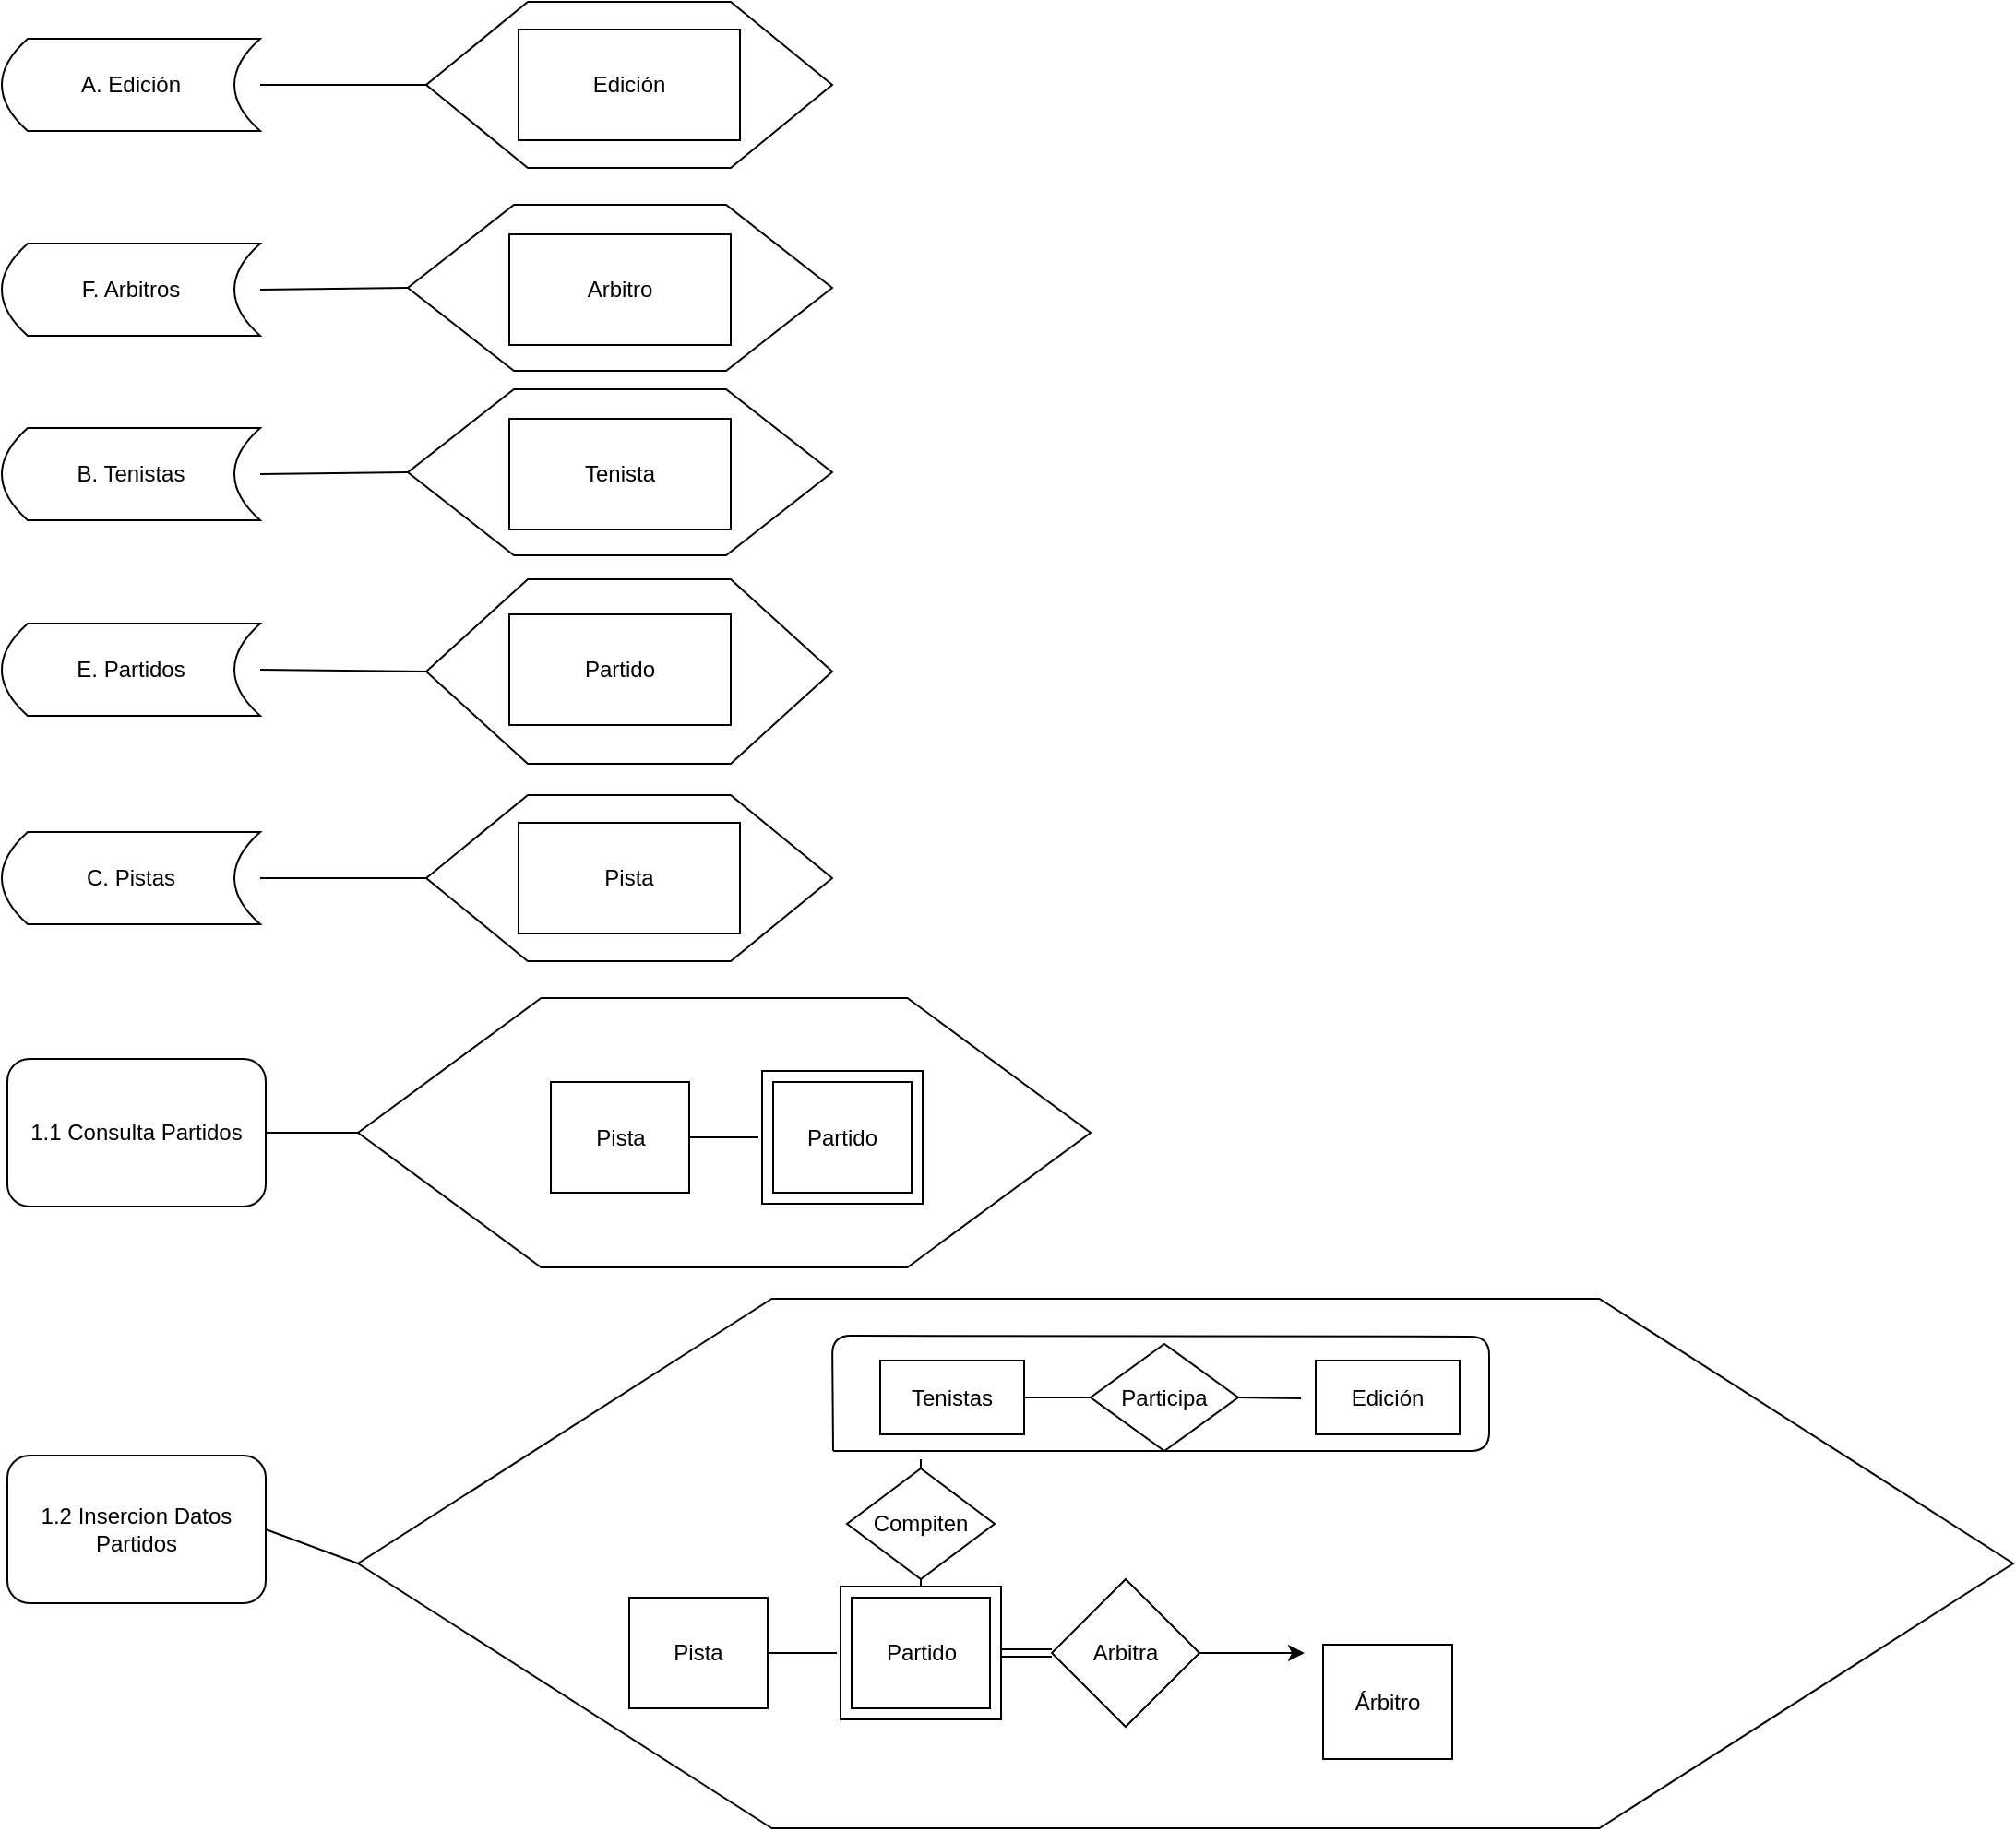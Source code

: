 <mxfile version="12.3.9" type="google" pages="1"><diagram id="QiBlBkInCPN6H4Tn7O7a" name="Page-1"><mxGraphModel dx="1902" dy="2193" grid="1" gridSize="10" guides="1" tooltips="1" connect="1" arrows="1" fold="1" page="1" pageScale="1" pageWidth="827" pageHeight="1169" math="0" shadow="0"><root><mxCell id="0"/><mxCell id="1" parent="0"/><mxCell id="KeA_iRPpWtVODP0F0Uds-32" value="" style="shape=hexagon;perimeter=hexagonPerimeter2;whiteSpace=wrap;html=1;" parent="1" vertex="1"><mxGeometry x="243" y="383" width="897" height="287" as="geometry"/></mxCell><mxCell id="hlM-CiRCM8xZhqBvp_ZZ-6" value="" style="rounded=0;whiteSpace=wrap;html=1;" parent="1" vertex="1"><mxGeometry x="504.5" y="539" width="87" height="72" as="geometry"/></mxCell><mxCell id="KeA_iRPpWtVODP0F0Uds-5" value="B. Tenistas" style="shape=dataStorage;whiteSpace=wrap;html=1;" parent="1" vertex="1"><mxGeometry x="50" y="-89" width="140" height="50" as="geometry"/></mxCell><mxCell id="KeA_iRPpWtVODP0F0Uds-6" value="E. Partidos" style="shape=dataStorage;whiteSpace=wrap;html=1;" parent="1" vertex="1"><mxGeometry x="50" y="17" width="140" height="50" as="geometry"/></mxCell><mxCell id="KeA_iRPpWtVODP0F0Uds-8" value="" style="shape=hexagon;perimeter=hexagonPerimeter2;whiteSpace=wrap;html=1;" parent="1" vertex="1"><mxGeometry x="270" y="-110" width="230" height="90" as="geometry"/></mxCell><mxCell id="KeA_iRPpWtVODP0F0Uds-9" value="" style="endArrow=none;html=1;exitX=1;exitY=0.5;exitDx=0;exitDy=0;entryX=0;entryY=0.5;entryDx=0;entryDy=0;" parent="1" source="KeA_iRPpWtVODP0F0Uds-5" target="KeA_iRPpWtVODP0F0Uds-8" edge="1"><mxGeometry width="50" height="50" relative="1" as="geometry"><mxPoint x="210" y="-14" as="sourcePoint"/><mxPoint x="260" y="-64" as="targetPoint"/></mxGeometry></mxCell><mxCell id="KeA_iRPpWtVODP0F0Uds-14" value="Tenista" style="rounded=0;whiteSpace=wrap;html=1;" parent="1" vertex="1"><mxGeometry x="325" y="-94" width="120" height="60" as="geometry"/></mxCell><mxCell id="KeA_iRPpWtVODP0F0Uds-16" value="" style="shape=hexagon;perimeter=hexagonPerimeter2;whiteSpace=wrap;html=1;" parent="1" vertex="1"><mxGeometry x="280" y="-7" width="220" height="100" as="geometry"/></mxCell><mxCell id="KeA_iRPpWtVODP0F0Uds-17" value="" style="endArrow=none;html=1;exitX=1;exitY=0.5;exitDx=0;exitDy=0;entryX=0;entryY=0.5;entryDx=0;entryDy=0;" parent="1" source="KeA_iRPpWtVODP0F0Uds-6" target="KeA_iRPpWtVODP0F0Uds-16" edge="1"><mxGeometry width="50" height="50" relative="1" as="geometry"><mxPoint x="190.0" y="42" as="sourcePoint"/><mxPoint x="260" y="42" as="targetPoint"/></mxGeometry></mxCell><mxCell id="KeA_iRPpWtVODP0F0Uds-18" value="Partido" style="rounded=0;whiteSpace=wrap;html=1;" parent="1" vertex="1"><mxGeometry x="325" y="12" width="120" height="60" as="geometry"/></mxCell><mxCell id="KeA_iRPpWtVODP0F0Uds-19" value="C. Pistas" style="shape=dataStorage;whiteSpace=wrap;html=1;" parent="1" vertex="1"><mxGeometry x="50" y="130" width="140" height="50" as="geometry"/></mxCell><mxCell id="KeA_iRPpWtVODP0F0Uds-20" value="" style="shape=hexagon;perimeter=hexagonPerimeter2;whiteSpace=wrap;html=1;" parent="1" vertex="1"><mxGeometry x="280" y="110" width="220" height="90" as="geometry"/></mxCell><mxCell id="KeA_iRPpWtVODP0F0Uds-21" value="" style="endArrow=none;html=1;exitX=1;exitY=0.5;exitDx=0;exitDy=0;entryX=0;entryY=0.5;entryDx=0;entryDy=0;" parent="1" source="KeA_iRPpWtVODP0F0Uds-19" target="KeA_iRPpWtVODP0F0Uds-20" edge="1"><mxGeometry width="50" height="50" relative="1" as="geometry"><mxPoint x="190.0" y="162" as="sourcePoint"/><mxPoint x="260" y="162" as="targetPoint"/></mxGeometry></mxCell><mxCell id="KeA_iRPpWtVODP0F0Uds-22" value="Pista" style="rounded=0;whiteSpace=wrap;html=1;" parent="1" vertex="1"><mxGeometry x="330" y="125" width="120" height="60" as="geometry"/></mxCell><mxCell id="KeA_iRPpWtVODP0F0Uds-23" value="1.1 Consulta Partidos" style="rounded=1;whiteSpace=wrap;html=1;" parent="1" vertex="1"><mxGeometry x="53" y="253" width="140" height="80" as="geometry"/></mxCell><mxCell id="KeA_iRPpWtVODP0F0Uds-24" value="" style="shape=hexagon;perimeter=hexagonPerimeter2;whiteSpace=wrap;html=1;" parent="1" vertex="1"><mxGeometry x="243" y="220" width="397" height="146" as="geometry"/></mxCell><mxCell id="KeA_iRPpWtVODP0F0Uds-25" value="" style="endArrow=none;html=1;exitX=1;exitY=0.5;exitDx=0;exitDy=0;entryX=0;entryY=0.5;entryDx=0;entryDy=0;" parent="1" source="KeA_iRPpWtVODP0F0Uds-23" target="KeA_iRPpWtVODP0F0Uds-24" edge="1"><mxGeometry width="50" height="50" relative="1" as="geometry"><mxPoint x="233" y="263" as="sourcePoint"/><mxPoint x="283" y="213" as="targetPoint"/></mxGeometry></mxCell><mxCell id="KeA_iRPpWtVODP0F0Uds-31" value="1.2 Insercion Datos Partidos" style="rounded=1;whiteSpace=wrap;html=1;" parent="1" vertex="1"><mxGeometry x="53" y="468" width="140" height="80" as="geometry"/></mxCell><mxCell id="KeA_iRPpWtVODP0F0Uds-33" value="" style="endArrow=none;html=1;exitX=1;exitY=0.5;exitDx=0;exitDy=0;entryX=0;entryY=0.5;entryDx=0;entryDy=0;" parent="1" source="KeA_iRPpWtVODP0F0Uds-31" target="KeA_iRPpWtVODP0F0Uds-32" edge="1"><mxGeometry width="50" height="50" relative="1" as="geometry"><mxPoint x="233" y="426" as="sourcePoint"/><mxPoint x="283" y="376" as="targetPoint"/></mxGeometry></mxCell><mxCell id="KeA_iRPpWtVODP0F0Uds-34" value="Partido" style="rounded=0;whiteSpace=wrap;html=1;" parent="1" vertex="1"><mxGeometry x="510.5" y="545" width="75" height="60" as="geometry"/></mxCell><mxCell id="KeA_iRPpWtVODP0F0Uds-35" value="Pista" style="rounded=0;whiteSpace=wrap;html=1;" parent="1" vertex="1"><mxGeometry x="390" y="545" width="75" height="60" as="geometry"/></mxCell><mxCell id="KeA_iRPpWtVODP0F0Uds-37" value="" style="endArrow=none;html=1;entryX=1;entryY=0.5;entryDx=0;entryDy=0;" parent="1" target="KeA_iRPpWtVODP0F0Uds-35" edge="1"><mxGeometry width="50" height="50" relative="1" as="geometry"><mxPoint x="502.5" y="575" as="sourcePoint"/><mxPoint x="510.5" y="575" as="targetPoint"/></mxGeometry></mxCell><mxCell id="KeA_iRPpWtVODP0F0Uds-40" value="Compiten" style="rhombus;whiteSpace=wrap;html=1;" parent="1" vertex="1"><mxGeometry x="508" y="475" width="80" height="60" as="geometry"/></mxCell><mxCell id="KeA_iRPpWtVODP0F0Uds-41" value="Tenistas" style="rounded=0;whiteSpace=wrap;html=1;" parent="1" vertex="1"><mxGeometry x="526" y="416.5" width="78" height="40" as="geometry"/></mxCell><mxCell id="KeA_iRPpWtVODP0F0Uds-45" value="" style="endArrow=none;html=1;exitX=0.5;exitY=1;exitDx=0;exitDy=0;entryX=0.5;entryY=0;entryDx=0;entryDy=0;" parent="1" source="KeA_iRPpWtVODP0F0Uds-40" target="hlM-CiRCM8xZhqBvp_ZZ-6" edge="1"><mxGeometry width="50" height="50" relative="1" as="geometry"><mxPoint x="515.5" y="490" as="sourcePoint"/><mxPoint x="548" y="530" as="targetPoint"/></mxGeometry></mxCell><mxCell id="Ec2pZsYWfNW0h5qpk0bj-1" value="" style="rounded=0;whiteSpace=wrap;html=1;" parent="1" vertex="1"><mxGeometry x="462" y="259.5" width="87" height="72" as="geometry"/></mxCell><mxCell id="Ec2pZsYWfNW0h5qpk0bj-2" value="Partido" style="rounded=0;whiteSpace=wrap;html=1;" parent="1" vertex="1"><mxGeometry x="468" y="265.5" width="75" height="60" as="geometry"/></mxCell><mxCell id="Ec2pZsYWfNW0h5qpk0bj-3" value="Pista" style="rounded=0;whiteSpace=wrap;html=1;" parent="1" vertex="1"><mxGeometry x="347.5" y="265.5" width="75" height="60" as="geometry"/></mxCell><mxCell id="Ec2pZsYWfNW0h5qpk0bj-4" value="" style="endArrow=none;html=1;entryX=1;entryY=0.5;entryDx=0;entryDy=0;" parent="1" target="Ec2pZsYWfNW0h5qpk0bj-3" edge="1"><mxGeometry width="50" height="50" relative="1" as="geometry"><mxPoint x="460" y="295.5" as="sourcePoint"/><mxPoint x="468" y="295.5" as="targetPoint"/></mxGeometry></mxCell><mxCell id="Ec2pZsYWfNW0h5qpk0bj-6" value="Árbitro" style="rounded=0;whiteSpace=wrap;html=1;" parent="1" vertex="1"><mxGeometry x="766" y="570.5" width="70" height="62" as="geometry"/></mxCell><mxCell id="Ec2pZsYWfNW0h5qpk0bj-7" value="Arbitra" style="rhombus;whiteSpace=wrap;html=1;" parent="1" vertex="1"><mxGeometry x="619" y="535" width="80" height="80" as="geometry"/></mxCell><mxCell id="Ec2pZsYWfNW0h5qpk0bj-10" value="" style="shape=link;html=1;exitX=1;exitY=0.5;exitDx=0;exitDy=0;entryX=0;entryY=0.5;entryDx=0;entryDy=0;" parent="1" source="hlM-CiRCM8xZhqBvp_ZZ-6" target="Ec2pZsYWfNW0h5qpk0bj-7" edge="1"><mxGeometry width="50" height="50" relative="1" as="geometry"><mxPoint x="682.5" y="767" as="sourcePoint"/><mxPoint x="732.5" y="717" as="targetPoint"/></mxGeometry></mxCell><mxCell id="eMeRknDUB9I4BtbdWf1Y-3" value="Edición" style="rounded=0;whiteSpace=wrap;html=1;" parent="1" vertex="1"><mxGeometry x="762" y="416.5" width="78" height="40" as="geometry"/></mxCell><mxCell id="eMeRknDUB9I4BtbdWf1Y-5" value="" style="endArrow=classic;html=1;exitX=1;exitY=0.5;exitDx=0;exitDy=0;entryX=0;entryY=0.711;entryDx=0;entryDy=0;entryPerimeter=0;" parent="1" source="Ec2pZsYWfNW0h5qpk0bj-7" edge="1"><mxGeometry width="50" height="50" relative="1" as="geometry"><mxPoint x="732.5" y="601.5" as="sourcePoint"/><mxPoint x="756" y="575.03" as="targetPoint"/></mxGeometry></mxCell><mxCell id="eMeRknDUB9I4BtbdWf1Y-10" value="Participa" style="rhombus;whiteSpace=wrap;html=1;" parent="1" vertex="1"><mxGeometry x="640" y="407.5" width="80" height="58" as="geometry"/></mxCell><mxCell id="eMeRknDUB9I4BtbdWf1Y-11" value="" style="endArrow=none;html=1;exitX=1;exitY=0.5;exitDx=0;exitDy=0;entryX=0;entryY=0.5;entryDx=0;entryDy=0;" parent="1" source="KeA_iRPpWtVODP0F0Uds-41" target="eMeRknDUB9I4BtbdWf1Y-10" edge="1"><mxGeometry width="50" height="50" relative="1" as="geometry"><mxPoint x="620" y="720" as="sourcePoint"/><mxPoint x="670" y="670" as="targetPoint"/></mxGeometry></mxCell><mxCell id="eMeRknDUB9I4BtbdWf1Y-12" value="" style="endArrow=none;html=1;exitX=1;exitY=0.5;exitDx=0;exitDy=0;entryX=-0.022;entryY=0.111;entryDx=0;entryDy=0;entryPerimeter=0;" parent="1" source="eMeRknDUB9I4BtbdWf1Y-10" edge="1"><mxGeometry width="50" height="50" relative="1" as="geometry"><mxPoint x="640" y="750" as="sourcePoint"/><mxPoint x="754.02" y="437.03" as="targetPoint"/></mxGeometry></mxCell><mxCell id="eMeRknDUB9I4BtbdWf1Y-15" value="" style="endArrow=none;html=1;" parent="1" edge="1"><mxGeometry width="50" height="50" relative="1" as="geometry"><mxPoint x="500.5" y="465.5" as="sourcePoint"/><mxPoint x="500.5" y="465.5" as="targetPoint"/><Array as="points"><mxPoint x="500" y="403"/><mxPoint x="856" y="403.5"/><mxPoint x="856" y="465.5"/></Array></mxGeometry></mxCell><mxCell id="eMeRknDUB9I4BtbdWf1Y-16" value="" style="endArrow=none;html=1;exitX=0.5;exitY=0;exitDx=0;exitDy=0;" parent="1" source="KeA_iRPpWtVODP0F0Uds-40" edge="1"><mxGeometry width="50" height="50" relative="1" as="geometry"><mxPoint x="580" y="720" as="sourcePoint"/><mxPoint x="548" y="470" as="targetPoint"/></mxGeometry></mxCell><mxCell id="LsaTYWH8Rf3Kk5GbQfWH-1" value="F. Arbitros" style="shape=dataStorage;whiteSpace=wrap;html=1;" parent="1" vertex="1"><mxGeometry x="50" y="-189" width="140" height="50" as="geometry"/></mxCell><mxCell id="LsaTYWH8Rf3Kk5GbQfWH-2" value="" style="shape=hexagon;perimeter=hexagonPerimeter2;whiteSpace=wrap;html=1;" parent="1" vertex="1"><mxGeometry x="270" y="-210" width="230" height="90" as="geometry"/></mxCell><mxCell id="LsaTYWH8Rf3Kk5GbQfWH-3" value="" style="endArrow=none;html=1;exitX=1;exitY=0.5;exitDx=0;exitDy=0;entryX=0;entryY=0.5;entryDx=0;entryDy=0;" parent="1" source="LsaTYWH8Rf3Kk5GbQfWH-1" target="LsaTYWH8Rf3Kk5GbQfWH-2" edge="1"><mxGeometry width="50" height="50" relative="1" as="geometry"><mxPoint x="210" y="-114" as="sourcePoint"/><mxPoint x="260" y="-164" as="targetPoint"/></mxGeometry></mxCell><mxCell id="LsaTYWH8Rf3Kk5GbQfWH-4" value="Arbitro" style="rounded=0;whiteSpace=wrap;html=1;" parent="1" vertex="1"><mxGeometry x="325" y="-194" width="120" height="60" as="geometry"/></mxCell><mxCell id="VZj6RvFiNMbWV8RZ-wjX-1" value="A. Edición" style="shape=dataStorage;whiteSpace=wrap;html=1;" vertex="1" parent="1"><mxGeometry x="50" y="-300" width="140" height="50" as="geometry"/></mxCell><mxCell id="VZj6RvFiNMbWV8RZ-wjX-2" value="" style="shape=hexagon;perimeter=hexagonPerimeter2;whiteSpace=wrap;html=1;" vertex="1" parent="1"><mxGeometry x="280" y="-320" width="220" height="90" as="geometry"/></mxCell><mxCell id="VZj6RvFiNMbWV8RZ-wjX-3" value="" style="endArrow=none;html=1;exitX=1;exitY=0.5;exitDx=0;exitDy=0;entryX=0;entryY=0.5;entryDx=0;entryDy=0;" edge="1" parent="1" source="VZj6RvFiNMbWV8RZ-wjX-1" target="VZj6RvFiNMbWV8RZ-wjX-2"><mxGeometry width="50" height="50" relative="1" as="geometry"><mxPoint x="190.0" y="-268" as="sourcePoint"/><mxPoint x="260" y="-268" as="targetPoint"/></mxGeometry></mxCell><mxCell id="VZj6RvFiNMbWV8RZ-wjX-4" value="Edición" style="rounded=0;whiteSpace=wrap;html=1;" vertex="1" parent="1"><mxGeometry x="330" y="-305" width="120" height="60" as="geometry"/></mxCell></root></mxGraphModel></diagram></mxfile>